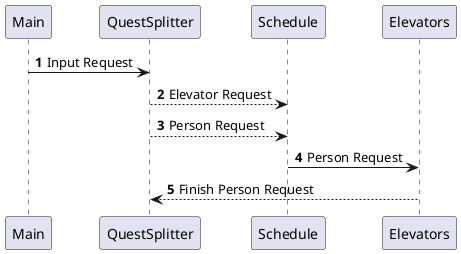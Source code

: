 @startuml
'https://plantuml.com/sequence-diagram

autonumber

Main -> QuestSplitter: Input Request
QuestSplitter --> Schedule: Elevator Request
QuestSplitter --> Schedule: Person Request

Schedule -> Elevators: Person Request
Elevators --> QuestSplitter:Finish Person Request
@enduml